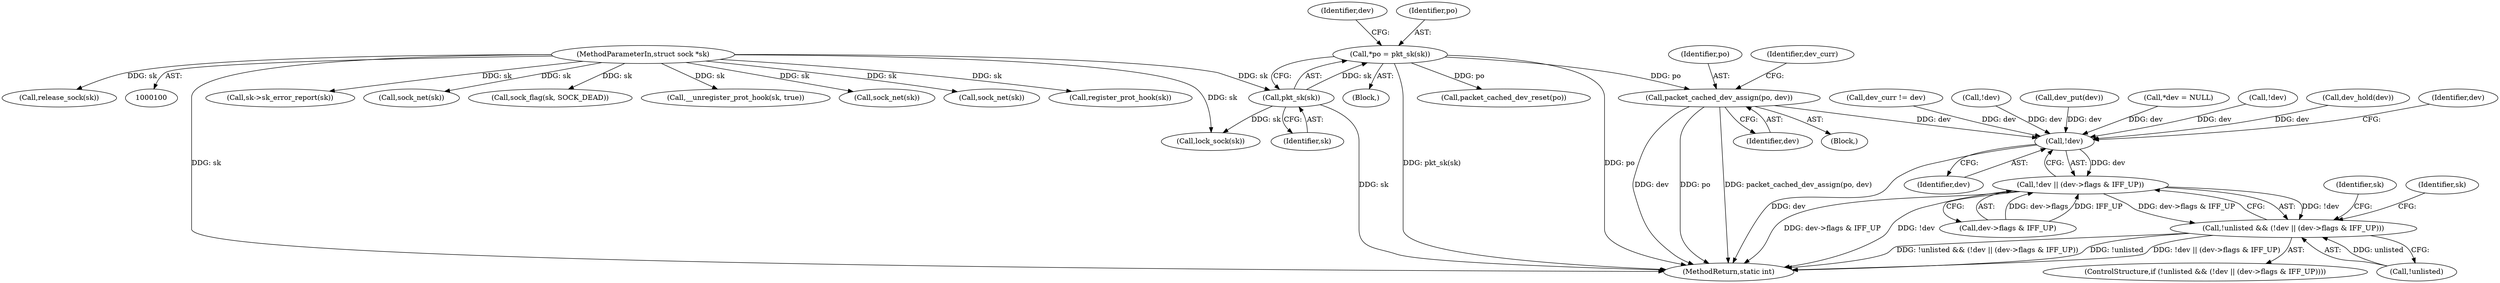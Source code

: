 digraph "0_linux_4971613c1639d8e5f102c4e797c3bf8f83a5a69e@pointer" {
"1000288" [label="(Call,packet_cached_dev_assign(po, dev))"];
"1000107" [label="(Call,*po = pkt_sk(sk))"];
"1000109" [label="(Call,pkt_sk(sk))"];
"1000101" [label="(MethodParameterIn,struct sock *sk)"];
"1000308" [label="(Call,!dev)"];
"1000307" [label="(Call,!dev || (dev->flags & IFF_UP))"];
"1000304" [label="(Call,!unlisted && (!dev || (dev->flags & IFF_UP)))"];
"1000116" [label="(Identifier,dev)"];
"1000133" [label="(Call,lock_sock(sk))"];
"1000288" [label="(Call,packet_cached_dev_assign(po, dev))"];
"1000330" [label="(Call,sk->sk_error_report(sk))"];
"1000267" [label="(Call,packet_cached_dev_reset(po))"];
"1000289" [label="(Identifier,po)"];
"1000252" [label="(Call,dev_put(dev))"];
"1000309" [label="(Identifier,dev)"];
"1000343" [label="(MethodReturn,static int)"];
"1000166" [label="(Call,sock_net(sk))"];
"1000115" [label="(Call,*dev = NULL)"];
"1000292" [label="(Identifier,dev_curr)"];
"1000105" [label="(Block,)"];
"1000110" [label="(Identifier,sk)"];
"1000327" [label="(Call,sock_flag(sk, SOCK_DEAD))"];
"1000214" [label="(Call,__unregister_prot_hook(sk, true))"];
"1000108" [label="(Identifier,po)"];
"1000107" [label="(Call,*po = pkt_sk(sk))"];
"1000170" [label="(Call,!dev)"];
"1000290" [label="(Identifier,dev)"];
"1000101" [label="(MethodParameterIn,struct sock *sk)"];
"1000231" [label="(Call,sock_net(sk))"];
"1000180" [label="(Call,dev_hold(dev))"];
"1000312" [label="(Identifier,dev)"];
"1000109" [label="(Call,pkt_sk(sk))"];
"1000303" [label="(ControlStructure,if (!unlisted && (!dev || (dev->flags & IFF_UP))))"];
"1000304" [label="(Call,!unlisted && (!dev || (dev->flags & IFF_UP)))"];
"1000317" [label="(Identifier,sk)"];
"1000308" [label="(Call,!dev)"];
"1000305" [label="(Call,!unlisted)"];
"1000147" [label="(Call,sock_net(sk))"];
"1000307" [label="(Call,!dev || (dev->flags & IFF_UP))"];
"1000322" [label="(Identifier,sk)"];
"1000202" [label="(Call,dev_curr != dev)"];
"1000316" [label="(Call,register_prot_hook(sk))"];
"1000270" [label="(Block,)"];
"1000339" [label="(Call,release_sock(sk))"];
"1000151" [label="(Call,!dev)"];
"1000310" [label="(Call,dev->flags & IFF_UP)"];
"1000288" -> "1000270"  [label="AST: "];
"1000288" -> "1000290"  [label="CFG: "];
"1000289" -> "1000288"  [label="AST: "];
"1000290" -> "1000288"  [label="AST: "];
"1000292" -> "1000288"  [label="CFG: "];
"1000288" -> "1000343"  [label="DDG: dev"];
"1000288" -> "1000343"  [label="DDG: po"];
"1000288" -> "1000343"  [label="DDG: packet_cached_dev_assign(po, dev)"];
"1000107" -> "1000288"  [label="DDG: po"];
"1000288" -> "1000308"  [label="DDG: dev"];
"1000107" -> "1000105"  [label="AST: "];
"1000107" -> "1000109"  [label="CFG: "];
"1000108" -> "1000107"  [label="AST: "];
"1000109" -> "1000107"  [label="AST: "];
"1000116" -> "1000107"  [label="CFG: "];
"1000107" -> "1000343"  [label="DDG: po"];
"1000107" -> "1000343"  [label="DDG: pkt_sk(sk)"];
"1000109" -> "1000107"  [label="DDG: sk"];
"1000107" -> "1000267"  [label="DDG: po"];
"1000109" -> "1000110"  [label="CFG: "];
"1000110" -> "1000109"  [label="AST: "];
"1000109" -> "1000343"  [label="DDG: sk"];
"1000101" -> "1000109"  [label="DDG: sk"];
"1000109" -> "1000133"  [label="DDG: sk"];
"1000101" -> "1000100"  [label="AST: "];
"1000101" -> "1000343"  [label="DDG: sk"];
"1000101" -> "1000133"  [label="DDG: sk"];
"1000101" -> "1000147"  [label="DDG: sk"];
"1000101" -> "1000166"  [label="DDG: sk"];
"1000101" -> "1000214"  [label="DDG: sk"];
"1000101" -> "1000231"  [label="DDG: sk"];
"1000101" -> "1000316"  [label="DDG: sk"];
"1000101" -> "1000327"  [label="DDG: sk"];
"1000101" -> "1000330"  [label="DDG: sk"];
"1000101" -> "1000339"  [label="DDG: sk"];
"1000308" -> "1000307"  [label="AST: "];
"1000308" -> "1000309"  [label="CFG: "];
"1000309" -> "1000308"  [label="AST: "];
"1000312" -> "1000308"  [label="CFG: "];
"1000307" -> "1000308"  [label="CFG: "];
"1000308" -> "1000343"  [label="DDG: dev"];
"1000308" -> "1000307"  [label="DDG: dev"];
"1000151" -> "1000308"  [label="DDG: dev"];
"1000180" -> "1000308"  [label="DDG: dev"];
"1000170" -> "1000308"  [label="DDG: dev"];
"1000115" -> "1000308"  [label="DDG: dev"];
"1000202" -> "1000308"  [label="DDG: dev"];
"1000252" -> "1000308"  [label="DDG: dev"];
"1000307" -> "1000304"  [label="AST: "];
"1000307" -> "1000310"  [label="CFG: "];
"1000310" -> "1000307"  [label="AST: "];
"1000304" -> "1000307"  [label="CFG: "];
"1000307" -> "1000343"  [label="DDG: dev->flags & IFF_UP"];
"1000307" -> "1000343"  [label="DDG: !dev"];
"1000307" -> "1000304"  [label="DDG: !dev"];
"1000307" -> "1000304"  [label="DDG: dev->flags & IFF_UP"];
"1000310" -> "1000307"  [label="DDG: dev->flags"];
"1000310" -> "1000307"  [label="DDG: IFF_UP"];
"1000304" -> "1000303"  [label="AST: "];
"1000304" -> "1000305"  [label="CFG: "];
"1000305" -> "1000304"  [label="AST: "];
"1000317" -> "1000304"  [label="CFG: "];
"1000322" -> "1000304"  [label="CFG: "];
"1000304" -> "1000343"  [label="DDG: !unlisted && (!dev || (dev->flags & IFF_UP))"];
"1000304" -> "1000343"  [label="DDG: !unlisted"];
"1000304" -> "1000343"  [label="DDG: !dev || (dev->flags & IFF_UP)"];
"1000305" -> "1000304"  [label="DDG: unlisted"];
}
